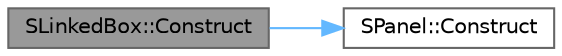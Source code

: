 digraph "SLinkedBox::Construct"
{
 // INTERACTIVE_SVG=YES
 // LATEX_PDF_SIZE
  bgcolor="transparent";
  edge [fontname=Helvetica,fontsize=10,labelfontname=Helvetica,labelfontsize=10];
  node [fontname=Helvetica,fontsize=10,shape=box,height=0.2,width=0.4];
  rankdir="LR";
  Node1 [id="Node000001",label="SLinkedBox::Construct",height=0.2,width=0.4,color="gray40", fillcolor="grey60", style="filled", fontcolor="black",tooltip="Most panels do not create widgets as part of their implementation, so they do not need to implement a..."];
  Node1 -> Node2 [id="edge1_Node000001_Node000002",color="steelblue1",style="solid",tooltip=" "];
  Node2 [id="Node000002",label="SPanel::Construct",height=0.2,width=0.4,color="grey40", fillcolor="white", style="filled",URL="$d2/db4/classSPanel.html#a2010e3c6ddfb1ed2e182784bd497b0d3",tooltip="Most panels do not create widgets as part of their implementation, so they do not need to implement a..."];
}
